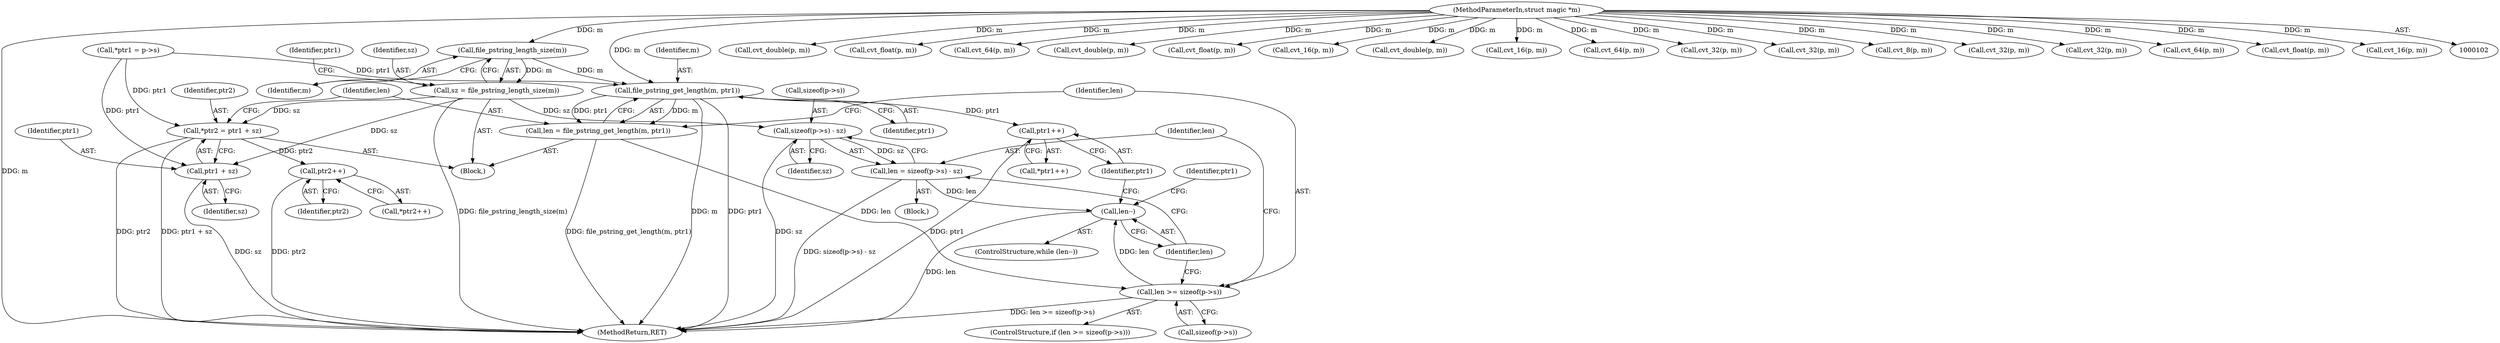 digraph "0_file_59e63838913eee47f5c120a6c53d4565af638158@pointer" {
"1000176" [label="(Call,file_pstring_length_size(m))"];
"1000104" [label="(MethodParameterIn,struct magic *m)"];
"1000174" [label="(Call,sz = file_pstring_length_size(m))"];
"1000185" [label="(Call,*ptr2 = ptr1 + sz)"];
"1000220" [label="(Call,ptr2++)"];
"1000187" [label="(Call,ptr1 + sz)"];
"1000206" [label="(Call,sizeof(p->s) - sz)"];
"1000204" [label="(Call,len = sizeof(p->s) - sz)"];
"1000213" [label="(Call,len--)"];
"1000193" [label="(Call,file_pstring_get_length(m, ptr1))"];
"1000191" [label="(Call,len = file_pstring_get_length(m, ptr1))"];
"1000197" [label="(Call,len >= sizeof(p->s))"];
"1000217" [label="(Call,ptr1++)"];
"1000712" [label="(Call,cvt_double(p, m))"];
"1000193" [label="(Call,file_pstring_get_length(m, ptr1))"];
"1000195" [label="(Identifier,ptr1)"];
"1000206" [label="(Call,sizeof(p->s) - sz)"];
"1000908" [label="(MethodReturn,RET)"];
"1000104" [label="(MethodParameterIn,struct magic *m)"];
"1000204" [label="(Call,len = sizeof(p->s) - sz)"];
"1000185" [label="(Call,*ptr2 = ptr1 + sz)"];
"1000706" [label="(Call,cvt_float(p, m))"];
"1000211" [label="(Identifier,sz)"];
"1000187" [label="(Call,ptr1 + sz)"];
"1000179" [label="(Call,*ptr1 = p->s)"];
"1000216" [label="(Call,*ptr1++)"];
"1000148" [label="(Call,cvt_64(p, m))"];
"1000172" [label="(Block,)"];
"1000886" [label="(Call,cvt_double(p, m))"];
"1000177" [label="(Identifier,m)"];
"1000218" [label="(Identifier,ptr1)"];
"1000659" [label="(Call,cvt_float(p, m))"];
"1000180" [label="(Identifier,ptr1)"];
"1000221" [label="(Identifier,ptr2)"];
"1000196" [label="(ControlStructure,if (len >= sizeof(p->s)))"];
"1000248" [label="(Call,cvt_16(p, m))"];
"1000219" [label="(Call,*ptr2++)"];
"1000175" [label="(Identifier,sz)"];
"1000799" [label="(Call,cvt_double(p, m))"];
"1000131" [label="(Call,cvt_16(p, m))"];
"1000176" [label="(Call,file_pstring_length_size(m))"];
"1000220" [label="(Call,ptr2++)"];
"1000194" [label="(Identifier,m)"];
"1000198" [label="(Identifier,len)"];
"1000199" [label="(Call,sizeof(p->s))"];
"1000205" [label="(Identifier,len)"];
"1000391" [label="(Call,cvt_64(p, m))"];
"1000174" [label="(Call,sz = file_pstring_length_size(m))"];
"1000214" [label="(Identifier,len)"];
"1000212" [label="(ControlStructure,while (len--))"];
"1000188" [label="(Identifier,ptr1)"];
"1000197" [label="(Call,len >= sizeof(p->s))"];
"1000606" [label="(Call,cvt_32(p, m))"];
"1000139" [label="(Call,cvt_32(p, m))"];
"1000213" [label="(Call,len--)"];
"1000217" [label="(Call,ptr1++)"];
"1000224" [label="(Identifier,ptr1)"];
"1000203" [label="(Block,)"];
"1000189" [label="(Identifier,sz)"];
"1000125" [label="(Call,cvt_8(p, m))"];
"1000463" [label="(Call,cvt_32(p, m))"];
"1000191" [label="(Call,len = file_pstring_get_length(m, ptr1))"];
"1000295" [label="(Call,cvt_32(p, m))"];
"1000559" [label="(Call,cvt_64(p, m))"];
"1000612" [label="(Call,cvt_float(p, m))"];
"1000186" [label="(Identifier,ptr2)"];
"1000192" [label="(Identifier,len)"];
"1000207" [label="(Call,sizeof(p->s))"];
"1000416" [label="(Call,cvt_16(p, m))"];
"1000176" -> "1000174"  [label="AST: "];
"1000176" -> "1000177"  [label="CFG: "];
"1000177" -> "1000176"  [label="AST: "];
"1000174" -> "1000176"  [label="CFG: "];
"1000176" -> "1000174"  [label="DDG: m"];
"1000104" -> "1000176"  [label="DDG: m"];
"1000176" -> "1000193"  [label="DDG: m"];
"1000104" -> "1000102"  [label="AST: "];
"1000104" -> "1000908"  [label="DDG: m"];
"1000104" -> "1000125"  [label="DDG: m"];
"1000104" -> "1000131"  [label="DDG: m"];
"1000104" -> "1000139"  [label="DDG: m"];
"1000104" -> "1000148"  [label="DDG: m"];
"1000104" -> "1000193"  [label="DDG: m"];
"1000104" -> "1000248"  [label="DDG: m"];
"1000104" -> "1000295"  [label="DDG: m"];
"1000104" -> "1000391"  [label="DDG: m"];
"1000104" -> "1000416"  [label="DDG: m"];
"1000104" -> "1000463"  [label="DDG: m"];
"1000104" -> "1000559"  [label="DDG: m"];
"1000104" -> "1000606"  [label="DDG: m"];
"1000104" -> "1000612"  [label="DDG: m"];
"1000104" -> "1000659"  [label="DDG: m"];
"1000104" -> "1000706"  [label="DDG: m"];
"1000104" -> "1000712"  [label="DDG: m"];
"1000104" -> "1000799"  [label="DDG: m"];
"1000104" -> "1000886"  [label="DDG: m"];
"1000174" -> "1000172"  [label="AST: "];
"1000175" -> "1000174"  [label="AST: "];
"1000180" -> "1000174"  [label="CFG: "];
"1000174" -> "1000908"  [label="DDG: file_pstring_length_size(m)"];
"1000174" -> "1000185"  [label="DDG: sz"];
"1000174" -> "1000187"  [label="DDG: sz"];
"1000174" -> "1000206"  [label="DDG: sz"];
"1000185" -> "1000172"  [label="AST: "];
"1000185" -> "1000187"  [label="CFG: "];
"1000186" -> "1000185"  [label="AST: "];
"1000187" -> "1000185"  [label="AST: "];
"1000192" -> "1000185"  [label="CFG: "];
"1000185" -> "1000908"  [label="DDG: ptr2"];
"1000185" -> "1000908"  [label="DDG: ptr1 + sz"];
"1000179" -> "1000185"  [label="DDG: ptr1"];
"1000185" -> "1000220"  [label="DDG: ptr2"];
"1000220" -> "1000219"  [label="AST: "];
"1000220" -> "1000221"  [label="CFG: "];
"1000221" -> "1000220"  [label="AST: "];
"1000219" -> "1000220"  [label="CFG: "];
"1000220" -> "1000908"  [label="DDG: ptr2"];
"1000187" -> "1000189"  [label="CFG: "];
"1000188" -> "1000187"  [label="AST: "];
"1000189" -> "1000187"  [label="AST: "];
"1000187" -> "1000908"  [label="DDG: sz"];
"1000179" -> "1000187"  [label="DDG: ptr1"];
"1000206" -> "1000204"  [label="AST: "];
"1000206" -> "1000211"  [label="CFG: "];
"1000207" -> "1000206"  [label="AST: "];
"1000211" -> "1000206"  [label="AST: "];
"1000204" -> "1000206"  [label="CFG: "];
"1000206" -> "1000908"  [label="DDG: sz"];
"1000206" -> "1000204"  [label="DDG: sz"];
"1000204" -> "1000203"  [label="AST: "];
"1000205" -> "1000204"  [label="AST: "];
"1000214" -> "1000204"  [label="CFG: "];
"1000204" -> "1000908"  [label="DDG: sizeof(p->s) - sz"];
"1000204" -> "1000213"  [label="DDG: len"];
"1000213" -> "1000212"  [label="AST: "];
"1000213" -> "1000214"  [label="CFG: "];
"1000214" -> "1000213"  [label="AST: "];
"1000218" -> "1000213"  [label="CFG: "];
"1000224" -> "1000213"  [label="CFG: "];
"1000213" -> "1000908"  [label="DDG: len"];
"1000197" -> "1000213"  [label="DDG: len"];
"1000193" -> "1000191"  [label="AST: "];
"1000193" -> "1000195"  [label="CFG: "];
"1000194" -> "1000193"  [label="AST: "];
"1000195" -> "1000193"  [label="AST: "];
"1000191" -> "1000193"  [label="CFG: "];
"1000193" -> "1000908"  [label="DDG: m"];
"1000193" -> "1000908"  [label="DDG: ptr1"];
"1000193" -> "1000191"  [label="DDG: m"];
"1000193" -> "1000191"  [label="DDG: ptr1"];
"1000179" -> "1000193"  [label="DDG: ptr1"];
"1000193" -> "1000217"  [label="DDG: ptr1"];
"1000191" -> "1000172"  [label="AST: "];
"1000192" -> "1000191"  [label="AST: "];
"1000198" -> "1000191"  [label="CFG: "];
"1000191" -> "1000908"  [label="DDG: file_pstring_get_length(m, ptr1)"];
"1000191" -> "1000197"  [label="DDG: len"];
"1000197" -> "1000196"  [label="AST: "];
"1000197" -> "1000199"  [label="CFG: "];
"1000198" -> "1000197"  [label="AST: "];
"1000199" -> "1000197"  [label="AST: "];
"1000205" -> "1000197"  [label="CFG: "];
"1000214" -> "1000197"  [label="CFG: "];
"1000197" -> "1000908"  [label="DDG: len >= sizeof(p->s)"];
"1000217" -> "1000216"  [label="AST: "];
"1000217" -> "1000218"  [label="CFG: "];
"1000218" -> "1000217"  [label="AST: "];
"1000216" -> "1000217"  [label="CFG: "];
"1000217" -> "1000908"  [label="DDG: ptr1"];
}
